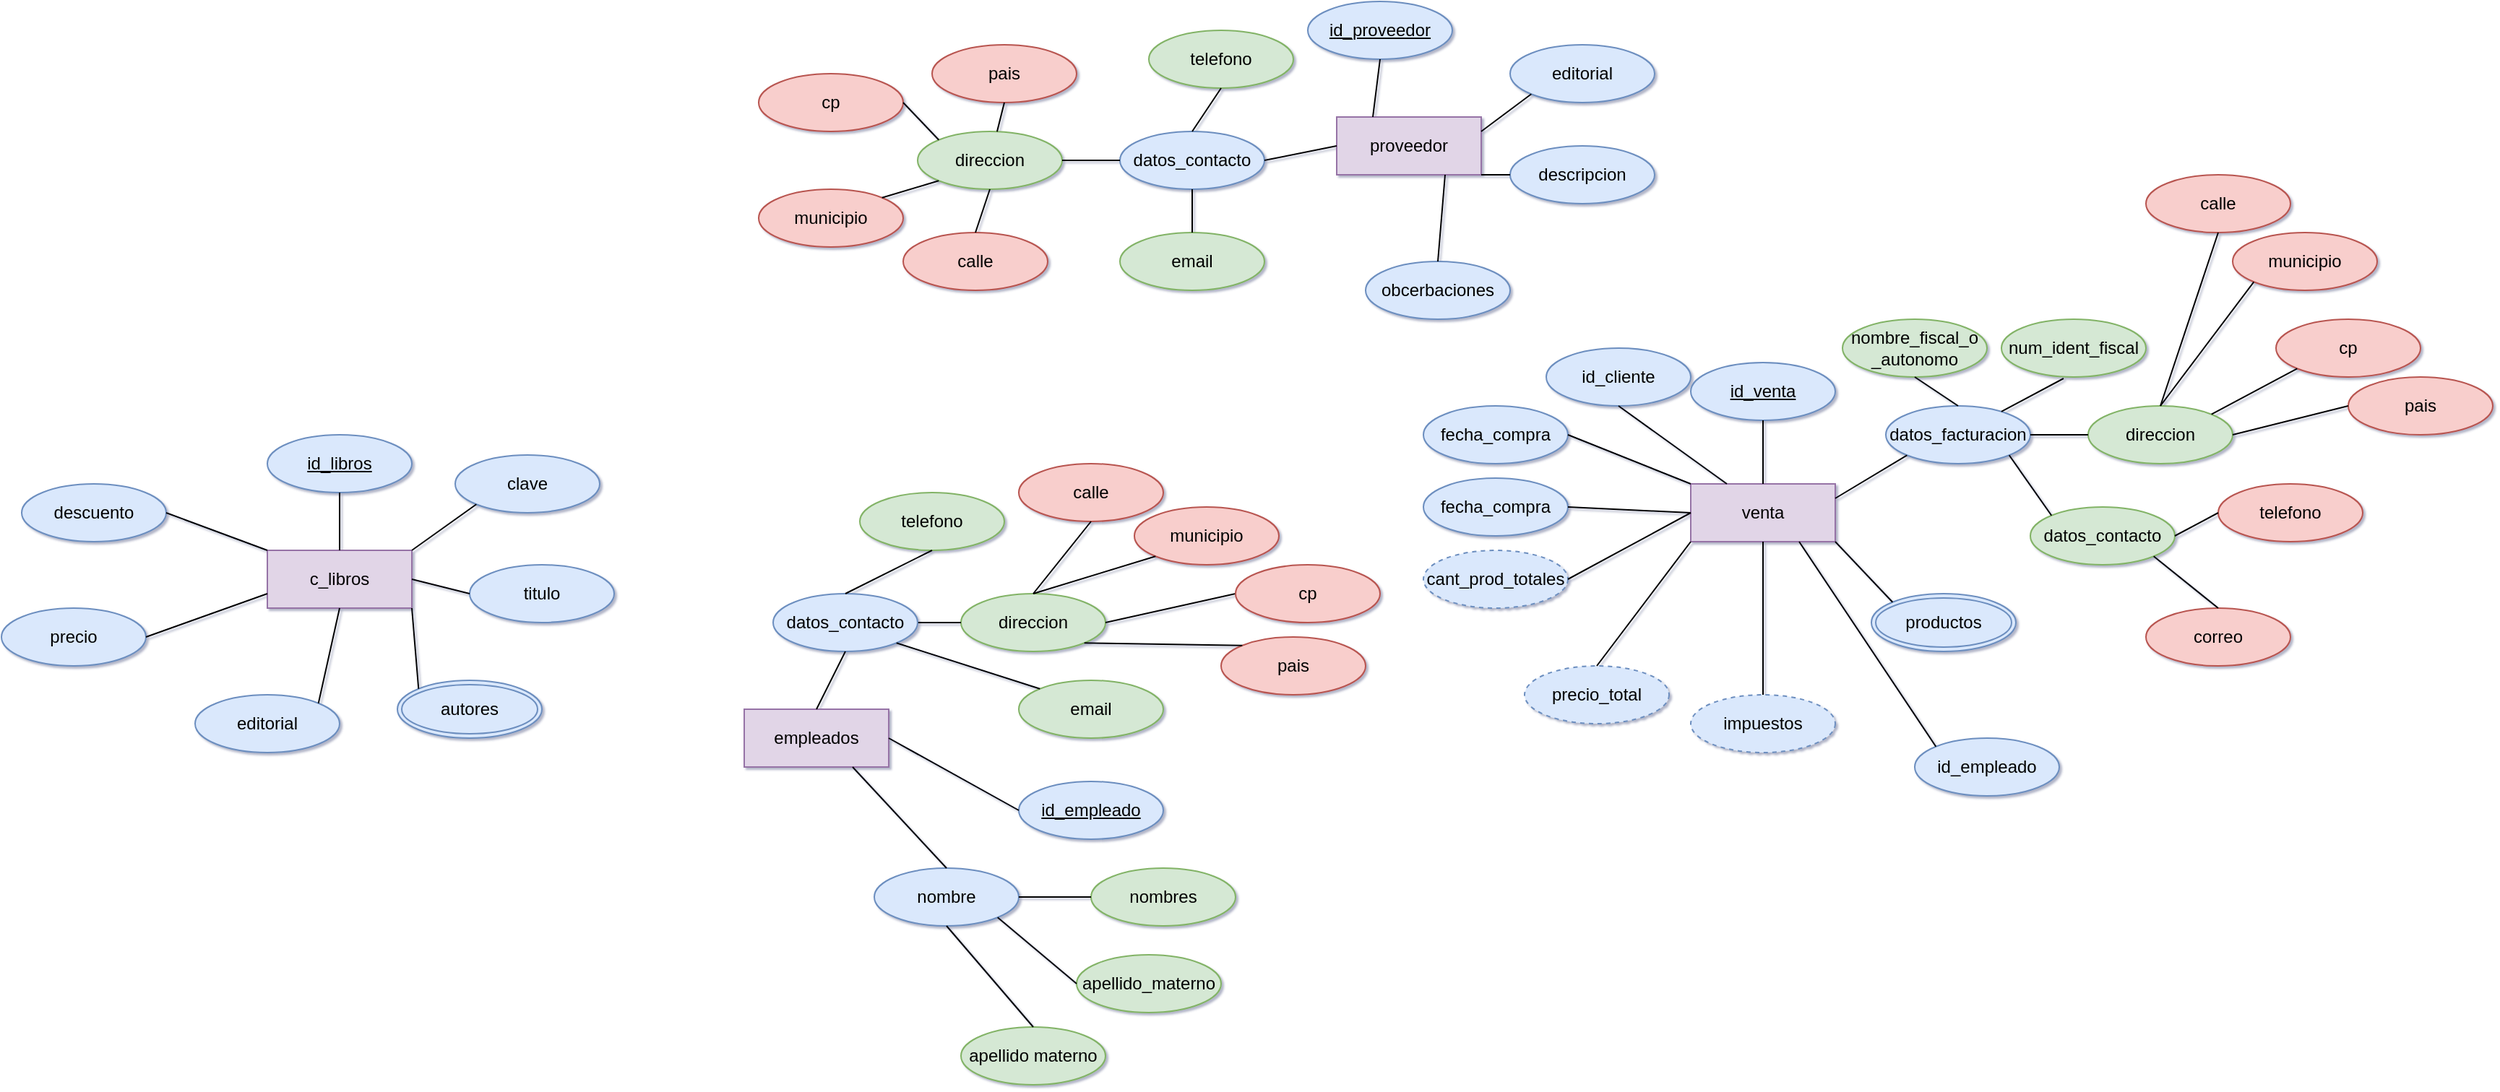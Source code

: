 <mxfile version="13.0.3" type="device"><diagram id="kTfk0wZ79kY5h69twrYB" name="Página-1"><mxGraphModel dx="2183" dy="587" grid="1" gridSize="10" guides="1" tooltips="1" connect="1" arrows="1" fold="1" page="1" pageScale="1" pageWidth="1169" pageHeight="827" math="0" shadow="1"><root><mxCell id="0"/><mxCell id="1" parent="0"/><mxCell id="ivG2yLTMZ2k9q04BgL54-7" value="venta" style="whiteSpace=wrap;html=1;align=center;fillColor=#e1d5e7;strokeColor=#9673a6;" vertex="1" parent="1"><mxGeometry x="535" y="394" width="100" height="40" as="geometry"/></mxCell><mxCell id="ivG2yLTMZ2k9q04BgL54-8" value="id_venta" style="ellipse;whiteSpace=wrap;html=1;align=center;fontStyle=4;fillColor=#dae8fc;strokeColor=#6c8ebf;" vertex="1" parent="1"><mxGeometry x="535" y="310" width="100" height="40" as="geometry"/></mxCell><mxCell id="ivG2yLTMZ2k9q04BgL54-9" value="" style="endArrow=none;html=1;rounded=0;exitX=0.5;exitY=0;exitDx=0;exitDy=0;entryX=0.5;entryY=1;entryDx=0;entryDy=0;" edge="1" parent="1" source="ivG2yLTMZ2k9q04BgL54-7" target="ivG2yLTMZ2k9q04BgL54-8"><mxGeometry relative="1" as="geometry"><mxPoint x="540" y="450" as="sourcePoint"/><mxPoint x="700" y="450" as="targetPoint"/></mxGeometry></mxCell><mxCell id="ivG2yLTMZ2k9q04BgL54-10" value="datos_facturacion" style="ellipse;whiteSpace=wrap;html=1;align=center;fillColor=#dae8fc;strokeColor=#6c8ebf;" vertex="1" parent="1"><mxGeometry x="670" y="340" width="100" height="40" as="geometry"/></mxCell><mxCell id="ivG2yLTMZ2k9q04BgL54-11" value="" style="endArrow=none;html=1;rounded=0;exitX=1;exitY=0.25;exitDx=0;exitDy=0;entryX=0;entryY=1;entryDx=0;entryDy=0;" edge="1" parent="1" source="ivG2yLTMZ2k9q04BgL54-7" target="ivG2yLTMZ2k9q04BgL54-10"><mxGeometry relative="1" as="geometry"><mxPoint x="670" y="436" as="sourcePoint"/><mxPoint x="670" y="392" as="targetPoint"/></mxGeometry></mxCell><mxCell id="ivG2yLTMZ2k9q04BgL54-12" value="nombre_fiscal_o _autonomo" style="ellipse;whiteSpace=wrap;html=1;align=center;fillColor=#d5e8d4;strokeColor=#82b366;" vertex="1" parent="1"><mxGeometry x="640" y="280" width="100" height="40" as="geometry"/></mxCell><mxCell id="ivG2yLTMZ2k9q04BgL54-13" value="" style="endArrow=none;html=1;rounded=0;exitX=0.5;exitY=0;exitDx=0;exitDy=0;entryX=0.5;entryY=1;entryDx=0;entryDy=0;" edge="1" parent="1" source="ivG2yLTMZ2k9q04BgL54-10" target="ivG2yLTMZ2k9q04BgL54-12"><mxGeometry relative="1" as="geometry"><mxPoint x="850" y="310" as="sourcePoint"/><mxPoint x="1010" y="310" as="targetPoint"/></mxGeometry></mxCell><mxCell id="ivG2yLTMZ2k9q04BgL54-14" value="num_ident_fiscal" style="ellipse;whiteSpace=wrap;html=1;align=center;fillColor=#d5e8d4;strokeColor=#82b366;" vertex="1" parent="1"><mxGeometry x="750" y="280" width="100" height="40" as="geometry"/></mxCell><mxCell id="ivG2yLTMZ2k9q04BgL54-15" value="" style="endArrow=none;html=1;rounded=0;entryX=0.43;entryY=1.025;entryDx=0;entryDy=0;entryPerimeter=0;" edge="1" parent="1" source="ivG2yLTMZ2k9q04BgL54-10" target="ivG2yLTMZ2k9q04BgL54-14"><mxGeometry relative="1" as="geometry"><mxPoint x="730" y="420" as="sourcePoint"/><mxPoint x="890" y="420" as="targetPoint"/></mxGeometry></mxCell><mxCell id="ivG2yLTMZ2k9q04BgL54-16" value="direccion" style="ellipse;whiteSpace=wrap;html=1;align=center;fillColor=#d5e8d4;strokeColor=#82b366;" vertex="1" parent="1"><mxGeometry x="810" y="340" width="100" height="40" as="geometry"/></mxCell><mxCell id="ivG2yLTMZ2k9q04BgL54-17" value="" style="endArrow=none;html=1;rounded=0;exitX=1;exitY=0.5;exitDx=0;exitDy=0;entryX=0;entryY=0.5;entryDx=0;entryDy=0;" edge="1" parent="1" source="ivG2yLTMZ2k9q04BgL54-10" target="ivG2yLTMZ2k9q04BgL54-16"><mxGeometry relative="1" as="geometry"><mxPoint x="610" y="430" as="sourcePoint"/><mxPoint x="770" y="430" as="targetPoint"/></mxGeometry></mxCell><mxCell id="ivG2yLTMZ2k9q04BgL54-18" value="cp" style="ellipse;whiteSpace=wrap;html=1;align=center;fillColor=#f8cecc;strokeColor=#b85450;" vertex="1" parent="1"><mxGeometry x="940" y="280" width="100" height="40" as="geometry"/></mxCell><mxCell id="ivG2yLTMZ2k9q04BgL54-19" value="telefono" style="ellipse;whiteSpace=wrap;html=1;align=center;fillColor=#f8cecc;strokeColor=#b85450;" vertex="1" parent="1"><mxGeometry x="900" y="394" width="100" height="40" as="geometry"/></mxCell><mxCell id="ivG2yLTMZ2k9q04BgL54-20" value="correo" style="ellipse;whiteSpace=wrap;html=1;align=center;fillColor=#f8cecc;strokeColor=#b85450;" vertex="1" parent="1"><mxGeometry x="850" y="480" width="100" height="40" as="geometry"/></mxCell><mxCell id="ivG2yLTMZ2k9q04BgL54-22" value="datos_contacto" style="ellipse;whiteSpace=wrap;html=1;align=center;fillColor=#d5e8d4;strokeColor=#82b366;" vertex="1" parent="1"><mxGeometry x="770" y="410" width="100" height="40" as="geometry"/></mxCell><mxCell id="ivG2yLTMZ2k9q04BgL54-23" value="" style="endArrow=none;html=1;rounded=0;exitX=1;exitY=1;exitDx=0;exitDy=0;entryX=0;entryY=0;entryDx=0;entryDy=0;" edge="1" parent="1" source="ivG2yLTMZ2k9q04BgL54-10" target="ivG2yLTMZ2k9q04BgL54-22"><mxGeometry relative="1" as="geometry"><mxPoint x="810" y="440" as="sourcePoint"/><mxPoint x="970" y="440" as="targetPoint"/></mxGeometry></mxCell><mxCell id="ivG2yLTMZ2k9q04BgL54-24" value="" style="endArrow=none;html=1;rounded=0;exitX=1;exitY=0.5;exitDx=0;exitDy=0;entryX=0;entryY=0.5;entryDx=0;entryDy=0;" edge="1" parent="1" source="ivG2yLTMZ2k9q04BgL54-22" target="ivG2yLTMZ2k9q04BgL54-19"><mxGeometry relative="1" as="geometry"><mxPoint x="810" y="440" as="sourcePoint"/><mxPoint x="970" y="440" as="targetPoint"/></mxGeometry></mxCell><mxCell id="ivG2yLTMZ2k9q04BgL54-25" value="" style="endArrow=none;html=1;rounded=0;exitX=1;exitY=1;exitDx=0;exitDy=0;entryX=0.5;entryY=0;entryDx=0;entryDy=0;" edge="1" parent="1" source="ivG2yLTMZ2k9q04BgL54-22" target="ivG2yLTMZ2k9q04BgL54-20"><mxGeometry relative="1" as="geometry"><mxPoint x="810" y="440" as="sourcePoint"/><mxPoint x="970" y="440" as="targetPoint"/></mxGeometry></mxCell><mxCell id="ivG2yLTMZ2k9q04BgL54-26" value="municipio" style="ellipse;whiteSpace=wrap;html=1;align=center;fillColor=#f8cecc;strokeColor=#b85450;" vertex="1" parent="1"><mxGeometry x="910" y="220" width="100" height="40" as="geometry"/></mxCell><mxCell id="ivG2yLTMZ2k9q04BgL54-28" value="calle" style="ellipse;whiteSpace=wrap;html=1;align=center;fillColor=#f8cecc;strokeColor=#b85450;" vertex="1" parent="1"><mxGeometry x="850" y="180" width="100" height="40" as="geometry"/></mxCell><mxCell id="ivG2yLTMZ2k9q04BgL54-29" value="pais" style="ellipse;whiteSpace=wrap;html=1;align=center;fillColor=#f8cecc;strokeColor=#b85450;" vertex="1" parent="1"><mxGeometry x="990" y="320" width="100" height="40" as="geometry"/></mxCell><mxCell id="ivG2yLTMZ2k9q04BgL54-53" value="" style="endArrow=none;html=1;rounded=0;exitX=0.5;exitY=1;exitDx=0;exitDy=0;entryX=0.5;entryY=0;entryDx=0;entryDy=0;" edge="1" parent="1" source="ivG2yLTMZ2k9q04BgL54-28" target="ivG2yLTMZ2k9q04BgL54-16"><mxGeometry relative="1" as="geometry"><mxPoint x="740" y="330" as="sourcePoint"/><mxPoint x="900" y="330" as="targetPoint"/></mxGeometry></mxCell><mxCell id="ivG2yLTMZ2k9q04BgL54-54" value="" style="endArrow=none;html=1;rounded=0;exitX=0;exitY=1;exitDx=0;exitDy=0;entryX=0.5;entryY=0;entryDx=0;entryDy=0;" edge="1" parent="1" source="ivG2yLTMZ2k9q04BgL54-26" target="ivG2yLTMZ2k9q04BgL54-16"><mxGeometry relative="1" as="geometry"><mxPoint x="910" y="230" as="sourcePoint"/><mxPoint x="870" y="350" as="targetPoint"/></mxGeometry></mxCell><mxCell id="ivG2yLTMZ2k9q04BgL54-56" value="" style="endArrow=none;html=1;rounded=0;exitX=0;exitY=1;exitDx=0;exitDy=0;entryX=1;entryY=0;entryDx=0;entryDy=0;" edge="1" parent="1" source="ivG2yLTMZ2k9q04BgL54-18" target="ivG2yLTMZ2k9q04BgL54-16"><mxGeometry relative="1" as="geometry"><mxPoint x="934.645" y="264.142" as="sourcePoint"/><mxPoint x="870" y="350" as="targetPoint"/></mxGeometry></mxCell><mxCell id="ivG2yLTMZ2k9q04BgL54-57" value="" style="endArrow=none;html=1;rounded=0;exitX=0;exitY=0.5;exitDx=0;exitDy=0;entryX=1;entryY=0.5;entryDx=0;entryDy=0;" edge="1" parent="1" source="ivG2yLTMZ2k9q04BgL54-29" target="ivG2yLTMZ2k9q04BgL54-16"><mxGeometry relative="1" as="geometry"><mxPoint x="944.645" y="274.142" as="sourcePoint"/><mxPoint x="880" y="360" as="targetPoint"/></mxGeometry></mxCell><mxCell id="ivG2yLTMZ2k9q04BgL54-59" value="productos" style="ellipse;shape=doubleEllipse;margin=3;whiteSpace=wrap;html=1;align=center;fillColor=#dae8fc;strokeColor=#6c8ebf;" vertex="1" parent="1"><mxGeometry x="660" y="470" width="100" height="40" as="geometry"/></mxCell><mxCell id="ivG2yLTMZ2k9q04BgL54-60" value="" style="endArrow=none;html=1;rounded=0;exitX=1;exitY=1;exitDx=0;exitDy=0;entryX=0;entryY=0;entryDx=0;entryDy=0;" edge="1" parent="1" source="ivG2yLTMZ2k9q04BgL54-7" target="ivG2yLTMZ2k9q04BgL54-59"><mxGeometry relative="1" as="geometry"><mxPoint x="550" y="560" as="sourcePoint"/><mxPoint x="710" y="560" as="targetPoint"/></mxGeometry></mxCell><mxCell id="ivG2yLTMZ2k9q04BgL54-62" value="precio_total" style="ellipse;whiteSpace=wrap;html=1;align=center;dashed=1;fillColor=#dae8fc;strokeColor=#6c8ebf;" vertex="1" parent="1"><mxGeometry x="420" y="520" width="100" height="40" as="geometry"/></mxCell><mxCell id="ivG2yLTMZ2k9q04BgL54-64" value="" style="endArrow=none;html=1;rounded=0;entryX=0.5;entryY=0;entryDx=0;entryDy=0;exitX=0;exitY=1;exitDx=0;exitDy=0;" edge="1" parent="1" source="ivG2yLTMZ2k9q04BgL54-7" target="ivG2yLTMZ2k9q04BgL54-62"><mxGeometry relative="1" as="geometry"><mxPoint x="540" y="420" as="sourcePoint"/><mxPoint x="700" y="420" as="targetPoint"/></mxGeometry></mxCell><mxCell id="ivG2yLTMZ2k9q04BgL54-65" value="cant_prod_totales" style="ellipse;whiteSpace=wrap;html=1;align=center;dashed=1;fillColor=#dae8fc;strokeColor=#6c8ebf;" vertex="1" parent="1"><mxGeometry x="350" y="440" width="100" height="40" as="geometry"/></mxCell><mxCell id="ivG2yLTMZ2k9q04BgL54-66" value="" style="endArrow=none;html=1;rounded=0;exitX=0;exitY=0.5;exitDx=0;exitDy=0;entryX=1;entryY=0.5;entryDx=0;entryDy=0;" edge="1" parent="1" source="ivG2yLTMZ2k9q04BgL54-7" target="ivG2yLTMZ2k9q04BgL54-65"><mxGeometry relative="1" as="geometry"><mxPoint x="360" y="560" as="sourcePoint"/><mxPoint x="520" y="560" as="targetPoint"/></mxGeometry></mxCell><mxCell id="ivG2yLTMZ2k9q04BgL54-67" value="impuestos" style="ellipse;whiteSpace=wrap;html=1;align=center;dashed=1;fillColor=#dae8fc;strokeColor=#6c8ebf;" vertex="1" parent="1"><mxGeometry x="535" y="540" width="100" height="40" as="geometry"/></mxCell><mxCell id="ivG2yLTMZ2k9q04BgL54-69" value="" style="endArrow=none;html=1;rounded=0;exitX=0.5;exitY=1;exitDx=0;exitDy=0;entryX=0.5;entryY=0;entryDx=0;entryDy=0;" edge="1" parent="1" source="ivG2yLTMZ2k9q04BgL54-7" target="ivG2yLTMZ2k9q04BgL54-67"><mxGeometry relative="1" as="geometry"><mxPoint x="520" y="520" as="sourcePoint"/><mxPoint x="680" y="520" as="targetPoint"/></mxGeometry></mxCell><mxCell id="ivG2yLTMZ2k9q04BgL54-70" value="fecha_compra" style="ellipse;whiteSpace=wrap;html=1;align=center;fillColor=#dae8fc;strokeColor=#6c8ebf;" vertex="1" parent="1"><mxGeometry x="350" y="390" width="100" height="40" as="geometry"/></mxCell><mxCell id="ivG2yLTMZ2k9q04BgL54-71" value="" style="endArrow=none;html=1;rounded=0;exitX=1;exitY=0.5;exitDx=0;exitDy=0;entryX=0;entryY=0.5;entryDx=0;entryDy=0;" edge="1" parent="1" source="ivG2yLTMZ2k9q04BgL54-70" target="ivG2yLTMZ2k9q04BgL54-7"><mxGeometry relative="1" as="geometry"><mxPoint x="450" y="510" as="sourcePoint"/><mxPoint x="610" y="510" as="targetPoint"/></mxGeometry></mxCell><mxCell id="ivG2yLTMZ2k9q04BgL54-72" value="fecha_compra" style="ellipse;whiteSpace=wrap;html=1;align=center;fillColor=#dae8fc;strokeColor=#6c8ebf;" vertex="1" parent="1"><mxGeometry x="350" y="340" width="100" height="40" as="geometry"/></mxCell><mxCell id="ivG2yLTMZ2k9q04BgL54-73" value="" style="endArrow=none;html=1;rounded=0;entryX=0;entryY=0;entryDx=0;entryDy=0;" edge="1" parent="1" target="ivG2yLTMZ2k9q04BgL54-7"><mxGeometry relative="1" as="geometry"><mxPoint x="450" y="360" as="sourcePoint"/><mxPoint x="610" y="360" as="targetPoint"/></mxGeometry></mxCell><mxCell id="ivG2yLTMZ2k9q04BgL54-103" value="id_cliente" style="ellipse;whiteSpace=wrap;html=1;align=center;fillColor=#dae8fc;strokeColor=#6c8ebf;" vertex="1" parent="1"><mxGeometry x="435" y="300" width="100" height="40" as="geometry"/></mxCell><mxCell id="ivG2yLTMZ2k9q04BgL54-104" value="" style="endArrow=none;html=1;rounded=0;exitX=0.5;exitY=1;exitDx=0;exitDy=0;entryX=0.25;entryY=0;entryDx=0;entryDy=0;" edge="1" parent="1" source="ivG2yLTMZ2k9q04BgL54-103" target="ivG2yLTMZ2k9q04BgL54-7"><mxGeometry relative="1" as="geometry"><mxPoint x="650" y="490" as="sourcePoint"/><mxPoint x="810" y="490" as="targetPoint"/></mxGeometry></mxCell><mxCell id="ivG2yLTMZ2k9q04BgL54-105" value="id_empleado" style="ellipse;whiteSpace=wrap;html=1;align=center;fillColor=#dae8fc;strokeColor=#6c8ebf;" vertex="1" parent="1"><mxGeometry x="690" y="570" width="100" height="40" as="geometry"/></mxCell><mxCell id="ivG2yLTMZ2k9q04BgL54-107" value="" style="endArrow=none;html=1;rounded=0;exitX=0.75;exitY=1;exitDx=0;exitDy=0;entryX=0;entryY=0;entryDx=0;entryDy=0;" edge="1" parent="1" source="ivG2yLTMZ2k9q04BgL54-7" target="ivG2yLTMZ2k9q04BgL54-105"><mxGeometry relative="1" as="geometry"><mxPoint x="540" y="610" as="sourcePoint"/><mxPoint x="700" y="610" as="targetPoint"/></mxGeometry></mxCell><mxCell id="ivG2yLTMZ2k9q04BgL54-109" value="id_empleado" style="ellipse;whiteSpace=wrap;html=1;align=center;fontStyle=4;fillColor=#dae8fc;strokeColor=#6c8ebf;" vertex="1" parent="1"><mxGeometry x="70" y="600" width="100" height="40" as="geometry"/></mxCell><mxCell id="ivG2yLTMZ2k9q04BgL54-110" value="nombre" style="ellipse;whiteSpace=wrap;html=1;align=center;fillColor=#dae8fc;strokeColor=#6c8ebf;" vertex="1" parent="1"><mxGeometry x="-30" y="660" width="100" height="40" as="geometry"/></mxCell><mxCell id="ivG2yLTMZ2k9q04BgL54-111" value="nombres" style="ellipse;whiteSpace=wrap;html=1;align=center;fillColor=#d5e8d4;strokeColor=#82b366;" vertex="1" parent="1"><mxGeometry x="120" y="660" width="100" height="40" as="geometry"/></mxCell><mxCell id="ivG2yLTMZ2k9q04BgL54-112" value="apellido_materno" style="ellipse;whiteSpace=wrap;html=1;align=center;fillColor=#d5e8d4;strokeColor=#82b366;" vertex="1" parent="1"><mxGeometry x="110" y="720" width="100" height="40" as="geometry"/></mxCell><mxCell id="ivG2yLTMZ2k9q04BgL54-113" value="apellido materno" style="ellipse;whiteSpace=wrap;html=1;align=center;fillColor=#d5e8d4;strokeColor=#82b366;" vertex="1" parent="1"><mxGeometry x="30" y="770" width="100" height="40" as="geometry"/></mxCell><mxCell id="ivG2yLTMZ2k9q04BgL54-114" value="" style="endArrow=none;html=1;rounded=0;entryX=0;entryY=0.5;entryDx=0;entryDy=0;exitX=1;exitY=0.5;exitDx=0;exitDy=0;" edge="1" parent="1" source="ivG2yLTMZ2k9q04BgL54-110" target="ivG2yLTMZ2k9q04BgL54-111"><mxGeometry relative="1" as="geometry"><mxPoint x="-100" y="670" as="sourcePoint"/><mxPoint x="60" y="670" as="targetPoint"/></mxGeometry></mxCell><mxCell id="ivG2yLTMZ2k9q04BgL54-115" value="" style="endArrow=none;html=1;rounded=0;entryX=0;entryY=0.5;entryDx=0;entryDy=0;exitX=1;exitY=1;exitDx=0;exitDy=0;" edge="1" parent="1" source="ivG2yLTMZ2k9q04BgL54-110" target="ivG2yLTMZ2k9q04BgL54-112"><mxGeometry relative="1" as="geometry"><mxPoint x="-340" y="700" as="sourcePoint"/><mxPoint x="-180" y="700" as="targetPoint"/></mxGeometry></mxCell><mxCell id="ivG2yLTMZ2k9q04BgL54-116" value="" style="endArrow=none;html=1;rounded=0;entryX=0.5;entryY=0;entryDx=0;entryDy=0;exitX=0.5;exitY=1;exitDx=0;exitDy=0;" edge="1" parent="1" source="ivG2yLTMZ2k9q04BgL54-110" target="ivG2yLTMZ2k9q04BgL54-113"><mxGeometry relative="1" as="geometry"><mxPoint x="-350" y="700" as="sourcePoint"/><mxPoint x="-190" y="700" as="targetPoint"/></mxGeometry></mxCell><mxCell id="ivG2yLTMZ2k9q04BgL54-119" value="pais" style="ellipse;whiteSpace=wrap;html=1;align=center;fillColor=#f8cecc;strokeColor=#b85450;" vertex="1" parent="1"><mxGeometry x="210" y="500" width="100" height="40" as="geometry"/></mxCell><mxCell id="ivG2yLTMZ2k9q04BgL54-120" value="municipio" style="ellipse;whiteSpace=wrap;html=1;align=center;fillColor=#f8cecc;strokeColor=#b85450;" vertex="1" parent="1"><mxGeometry x="150" y="410" width="100" height="40" as="geometry"/></mxCell><mxCell id="ivG2yLTMZ2k9q04BgL54-121" value="calle" style="ellipse;whiteSpace=wrap;html=1;align=center;fillColor=#f8cecc;strokeColor=#b85450;" vertex="1" parent="1"><mxGeometry x="70" y="380" width="100" height="40" as="geometry"/></mxCell><mxCell id="ivG2yLTMZ2k9q04BgL54-122" value="direccion" style="ellipse;whiteSpace=wrap;html=1;align=center;fillColor=#d5e8d4;strokeColor=#82b366;" vertex="1" parent="1"><mxGeometry x="30" y="470" width="100" height="40" as="geometry"/></mxCell><mxCell id="ivG2yLTMZ2k9q04BgL54-123" value="" style="endArrow=none;html=1;rounded=0;exitX=0.5;exitY=1;exitDx=0;exitDy=0;entryX=0.5;entryY=0;entryDx=0;entryDy=0;" edge="1" parent="1" source="ivG2yLTMZ2k9q04BgL54-121" target="ivG2yLTMZ2k9q04BgL54-122"><mxGeometry relative="1" as="geometry"><mxPoint x="110" y="564" as="sourcePoint"/><mxPoint x="270" y="564" as="targetPoint"/></mxGeometry></mxCell><mxCell id="ivG2yLTMZ2k9q04BgL54-124" value="" style="endArrow=none;html=1;rounded=0;exitX=0;exitY=1;exitDx=0;exitDy=0;entryX=0.5;entryY=0;entryDx=0;entryDy=0;" edge="1" parent="1" source="ivG2yLTMZ2k9q04BgL54-120" target="ivG2yLTMZ2k9q04BgL54-122"><mxGeometry relative="1" as="geometry"><mxPoint x="280" y="464" as="sourcePoint"/><mxPoint x="240" y="584" as="targetPoint"/></mxGeometry></mxCell><mxCell id="ivG2yLTMZ2k9q04BgL54-125" value="" style="endArrow=none;html=1;rounded=0;exitX=0;exitY=0.5;exitDx=0;exitDy=0;entryX=1;entryY=0.5;entryDx=0;entryDy=0;" edge="1" parent="1" source="ivG2yLTMZ2k9q04BgL54-127" target="ivG2yLTMZ2k9q04BgL54-122"><mxGeometry relative="1" as="geometry"><mxPoint x="314.645" y="508.142" as="sourcePoint"/><mxPoint x="250" y="594" as="targetPoint"/></mxGeometry></mxCell><mxCell id="ivG2yLTMZ2k9q04BgL54-127" value="cp" style="ellipse;whiteSpace=wrap;html=1;align=center;fillColor=#f8cecc;strokeColor=#b85450;" vertex="1" parent="1"><mxGeometry x="220" y="450" width="100" height="40" as="geometry"/></mxCell><mxCell id="ivG2yLTMZ2k9q04BgL54-128" value="" style="endArrow=none;html=1;rounded=0;entryX=0;entryY=0;entryDx=0;entryDy=0;exitX=1;exitY=1;exitDx=0;exitDy=0;" edge="1" parent="1" source="ivG2yLTMZ2k9q04BgL54-122" target="ivG2yLTMZ2k9q04BgL54-119"><mxGeometry relative="1" as="geometry"><mxPoint x="40" y="560" as="sourcePoint"/><mxPoint x="200" y="560" as="targetPoint"/></mxGeometry></mxCell><mxCell id="ivG2yLTMZ2k9q04BgL54-129" value="empleados" style="whiteSpace=wrap;html=1;align=center;fillColor=#e1d5e7;strokeColor=#9673a6;" vertex="1" parent="1"><mxGeometry x="-120" y="550" width="100" height="40" as="geometry"/></mxCell><mxCell id="ivG2yLTMZ2k9q04BgL54-131" value="" style="endArrow=none;html=1;rounded=0;exitX=1;exitY=0.5;exitDx=0;exitDy=0;entryX=0;entryY=0.5;entryDx=0;entryDy=0;" edge="1" parent="1" source="ivG2yLTMZ2k9q04BgL54-151" target="ivG2yLTMZ2k9q04BgL54-122"><mxGeometry relative="1" as="geometry"><mxPoint x="170" y="650" as="sourcePoint"/><mxPoint x="330" y="650" as="targetPoint"/></mxGeometry></mxCell><mxCell id="ivG2yLTMZ2k9q04BgL54-132" value="" style="endArrow=none;html=1;rounded=0;exitX=1;exitY=0.5;exitDx=0;exitDy=0;entryX=0;entryY=0.5;entryDx=0;entryDy=0;" edge="1" parent="1" source="ivG2yLTMZ2k9q04BgL54-129" target="ivG2yLTMZ2k9q04BgL54-109"><mxGeometry relative="1" as="geometry"><mxPoint x="-140" y="620" as="sourcePoint"/><mxPoint x="20" y="620" as="targetPoint"/></mxGeometry></mxCell><mxCell id="ivG2yLTMZ2k9q04BgL54-133" value="" style="endArrow=none;html=1;rounded=0;exitX=0.75;exitY=1;exitDx=0;exitDy=0;entryX=0.5;entryY=0;entryDx=0;entryDy=0;" edge="1" parent="1" source="ivG2yLTMZ2k9q04BgL54-129" target="ivG2yLTMZ2k9q04BgL54-110"><mxGeometry relative="1" as="geometry"><mxPoint x="170" y="650" as="sourcePoint"/><mxPoint x="330" y="650" as="targetPoint"/></mxGeometry></mxCell><mxCell id="ivG2yLTMZ2k9q04BgL54-135" value="proveedor" style="whiteSpace=wrap;html=1;align=center;fillColor=#e1d5e7;strokeColor=#9673a6;" vertex="1" parent="1"><mxGeometry x="290" y="140" width="100" height="40" as="geometry"/></mxCell><mxCell id="ivG2yLTMZ2k9q04BgL54-137" value="id_proveedor" style="ellipse;whiteSpace=wrap;html=1;align=center;fontStyle=4;fillColor=#dae8fc;strokeColor=#6c8ebf;" vertex="1" parent="1"><mxGeometry x="270" y="60" width="100" height="40" as="geometry"/></mxCell><mxCell id="ivG2yLTMZ2k9q04BgL54-138" value="editorial" style="ellipse;whiteSpace=wrap;html=1;align=center;fillColor=#dae8fc;strokeColor=#6c8ebf;" vertex="1" parent="1"><mxGeometry x="410" y="90" width="100" height="40" as="geometry"/></mxCell><mxCell id="ivG2yLTMZ2k9q04BgL54-139" value="descripcion" style="ellipse;whiteSpace=wrap;html=1;align=center;fillColor=#dae8fc;strokeColor=#6c8ebf;" vertex="1" parent="1"><mxGeometry x="410" y="160" width="100" height="40" as="geometry"/></mxCell><mxCell id="ivG2yLTMZ2k9q04BgL54-140" value="obcerbaciones" style="ellipse;whiteSpace=wrap;html=1;align=center;fillColor=#dae8fc;strokeColor=#6c8ebf;" vertex="1" parent="1"><mxGeometry x="310" y="240" width="100" height="40" as="geometry"/></mxCell><mxCell id="ivG2yLTMZ2k9q04BgL54-142" value="" style="endArrow=none;html=1;rounded=0;entryX=0.5;entryY=1;entryDx=0;entryDy=0;exitX=0.25;exitY=0;exitDx=0;exitDy=0;" edge="1" parent="1" source="ivG2yLTMZ2k9q04BgL54-135" target="ivG2yLTMZ2k9q04BgL54-137"><mxGeometry relative="1" as="geometry"><mxPoint x="100" y="140" as="sourcePoint"/><mxPoint x="260" y="140" as="targetPoint"/></mxGeometry></mxCell><mxCell id="ivG2yLTMZ2k9q04BgL54-145" value="" style="endArrow=none;html=1;rounded=0;entryX=0;entryY=1;entryDx=0;entryDy=0;exitX=1;exitY=0.25;exitDx=0;exitDy=0;" edge="1" parent="1" source="ivG2yLTMZ2k9q04BgL54-135" target="ivG2yLTMZ2k9q04BgL54-138"><mxGeometry relative="1" as="geometry"><mxPoint x="390" y="140" as="sourcePoint"/><mxPoint x="550" y="140" as="targetPoint"/></mxGeometry></mxCell><mxCell id="ivG2yLTMZ2k9q04BgL54-146" value="" style="endArrow=none;html=1;rounded=0;entryX=0;entryY=0.5;entryDx=0;entryDy=0;exitX=1;exitY=1;exitDx=0;exitDy=0;" edge="1" parent="1" source="ivG2yLTMZ2k9q04BgL54-135" target="ivG2yLTMZ2k9q04BgL54-139"><mxGeometry relative="1" as="geometry"><mxPoint x="390" y="170" as="sourcePoint"/><mxPoint x="550" y="170" as="targetPoint"/></mxGeometry></mxCell><mxCell id="ivG2yLTMZ2k9q04BgL54-147" value="" style="endArrow=none;html=1;rounded=0;exitX=0.75;exitY=1;exitDx=0;exitDy=0;entryX=0.5;entryY=0;entryDx=0;entryDy=0;" edge="1" parent="1" source="ivG2yLTMZ2k9q04BgL54-135" target="ivG2yLTMZ2k9q04BgL54-140"><mxGeometry relative="1" as="geometry"><mxPoint x="410" y="200" as="sourcePoint"/><mxPoint x="570" y="200" as="targetPoint"/></mxGeometry></mxCell><mxCell id="ivG2yLTMZ2k9q04BgL54-148" value="datos_contacto" style="ellipse;whiteSpace=wrap;html=1;align=center;fillColor=#dae8fc;strokeColor=#6c8ebf;" vertex="1" parent="1"><mxGeometry x="140" y="150" width="100" height="40" as="geometry"/></mxCell><mxCell id="ivG2yLTMZ2k9q04BgL54-149" value="email" style="ellipse;whiteSpace=wrap;html=1;align=center;fillColor=#d5e8d4;strokeColor=#82b366;" vertex="1" parent="1"><mxGeometry x="140" y="220" width="100" height="40" as="geometry"/></mxCell><mxCell id="ivG2yLTMZ2k9q04BgL54-150" value="telefono" style="ellipse;whiteSpace=wrap;html=1;align=center;fillColor=#d5e8d4;strokeColor=#82b366;" vertex="1" parent="1"><mxGeometry x="160" y="80" width="100" height="40" as="geometry"/></mxCell><mxCell id="ivG2yLTMZ2k9q04BgL54-151" value="datos_contacto" style="ellipse;whiteSpace=wrap;html=1;align=center;fillColor=#dae8fc;strokeColor=#6c8ebf;" vertex="1" parent="1"><mxGeometry x="-100" y="470" width="100" height="40" as="geometry"/></mxCell><mxCell id="ivG2yLTMZ2k9q04BgL54-152" value="" style="endArrow=none;html=1;rounded=0;exitX=0.5;exitY=0;exitDx=0;exitDy=0;entryX=0.5;entryY=1;entryDx=0;entryDy=0;" edge="1" parent="1" source="ivG2yLTMZ2k9q04BgL54-129" target="ivG2yLTMZ2k9q04BgL54-151"><mxGeometry relative="1" as="geometry"><mxPoint x="-50" y="460" as="sourcePoint"/><mxPoint x="110" y="460" as="targetPoint"/></mxGeometry></mxCell><mxCell id="ivG2yLTMZ2k9q04BgL54-157" value="telefono" style="ellipse;whiteSpace=wrap;html=1;align=center;fillColor=#d5e8d4;strokeColor=#82b366;" vertex="1" parent="1"><mxGeometry x="-40" y="400" width="100" height="40" as="geometry"/></mxCell><mxCell id="ivG2yLTMZ2k9q04BgL54-158" value="email" style="ellipse;whiteSpace=wrap;html=1;align=center;fillColor=#d5e8d4;strokeColor=#82b366;" vertex="1" parent="1"><mxGeometry x="70" y="530" width="100" height="40" as="geometry"/></mxCell><mxCell id="ivG2yLTMZ2k9q04BgL54-159" value="" style="endArrow=none;html=1;rounded=0;exitX=0.5;exitY=0;exitDx=0;exitDy=0;entryX=0.5;entryY=1;entryDx=0;entryDy=0;" edge="1" parent="1" source="ivG2yLTMZ2k9q04BgL54-151" target="ivG2yLTMZ2k9q04BgL54-157"><mxGeometry relative="1" as="geometry"><mxPoint x="-20" y="510" as="sourcePoint"/><mxPoint x="140" y="510" as="targetPoint"/></mxGeometry></mxCell><mxCell id="ivG2yLTMZ2k9q04BgL54-160" value="" style="endArrow=none;html=1;rounded=0;entryX=0;entryY=0;entryDx=0;entryDy=0;exitX=1;exitY=1;exitDx=0;exitDy=0;" edge="1" parent="1" source="ivG2yLTMZ2k9q04BgL54-151" target="ivG2yLTMZ2k9q04BgL54-158"><mxGeometry relative="1" as="geometry"><mxPoint x="-20" y="510" as="sourcePoint"/><mxPoint x="140" y="510" as="targetPoint"/></mxGeometry></mxCell><mxCell id="ivG2yLTMZ2k9q04BgL54-161" value="" style="endArrow=none;html=1;rounded=0;entryX=0.5;entryY=0;entryDx=0;entryDy=0;exitX=0.5;exitY=1;exitDx=0;exitDy=0;" edge="1" parent="1" source="ivG2yLTMZ2k9q04BgL54-150" target="ivG2yLTMZ2k9q04BgL54-148"><mxGeometry relative="1" as="geometry"><mxPoint x="160" y="270" as="sourcePoint"/><mxPoint x="320" y="270" as="targetPoint"/></mxGeometry></mxCell><mxCell id="ivG2yLTMZ2k9q04BgL54-162" value="" style="endArrow=none;html=1;rounded=0;entryX=0;entryY=0.5;entryDx=0;entryDy=0;exitX=1;exitY=0.5;exitDx=0;exitDy=0;" edge="1" parent="1" source="ivG2yLTMZ2k9q04BgL54-148" target="ivG2yLTMZ2k9q04BgL54-135"><mxGeometry relative="1" as="geometry"><mxPoint x="160" y="270" as="sourcePoint"/><mxPoint x="320" y="270" as="targetPoint"/></mxGeometry></mxCell><mxCell id="ivG2yLTMZ2k9q04BgL54-163" value="" style="endArrow=none;html=1;rounded=0;exitX=0.5;exitY=1;exitDx=0;exitDy=0;entryX=0.5;entryY=0;entryDx=0;entryDy=0;" edge="1" parent="1" source="ivG2yLTMZ2k9q04BgL54-148" target="ivG2yLTMZ2k9q04BgL54-149"><mxGeometry relative="1" as="geometry"><mxPoint x="160" y="270" as="sourcePoint"/><mxPoint x="320" y="270" as="targetPoint"/></mxGeometry></mxCell><mxCell id="ivG2yLTMZ2k9q04BgL54-164" value="direccion" style="ellipse;whiteSpace=wrap;html=1;align=center;fillColor=#d5e8d4;strokeColor=#82b366;" vertex="1" parent="1"><mxGeometry y="150" width="100" height="40" as="geometry"/></mxCell><mxCell id="ivG2yLTMZ2k9q04BgL54-165" value="calle" style="ellipse;whiteSpace=wrap;html=1;align=center;fillColor=#f8cecc;strokeColor=#b85450;" vertex="1" parent="1"><mxGeometry x="-10" y="220" width="100" height="40" as="geometry"/></mxCell><mxCell id="ivG2yLTMZ2k9q04BgL54-166" value="municipio" style="ellipse;whiteSpace=wrap;html=1;align=center;fillColor=#f8cecc;strokeColor=#b85450;" vertex="1" parent="1"><mxGeometry x="-110" y="190" width="100" height="40" as="geometry"/></mxCell><mxCell id="ivG2yLTMZ2k9q04BgL54-167" value="cp" style="ellipse;whiteSpace=wrap;html=1;align=center;fillColor=#f8cecc;strokeColor=#b85450;" vertex="1" parent="1"><mxGeometry x="-110" y="110" width="100" height="40" as="geometry"/></mxCell><mxCell id="ivG2yLTMZ2k9q04BgL54-168" value="pais" style="ellipse;whiteSpace=wrap;html=1;align=center;fillColor=#f8cecc;strokeColor=#b85450;" vertex="1" parent="1"><mxGeometry x="10" y="90" width="100" height="40" as="geometry"/></mxCell><mxCell id="ivG2yLTMZ2k9q04BgL54-169" value="" style="endArrow=none;html=1;rounded=0;entryX=0.5;entryY=1;entryDx=0;entryDy=0;exitX=0.5;exitY=0;exitDx=0;exitDy=0;" edge="1" parent="1" source="ivG2yLTMZ2k9q04BgL54-165" target="ivG2yLTMZ2k9q04BgL54-164"><mxGeometry relative="1" as="geometry"><mxPoint x="150" y="300" as="sourcePoint"/><mxPoint x="310" y="300" as="targetPoint"/></mxGeometry></mxCell><mxCell id="ivG2yLTMZ2k9q04BgL54-170" value="" style="endArrow=none;html=1;rounded=0;entryX=0;entryY=0.5;entryDx=0;entryDy=0;exitX=1;exitY=0.5;exitDx=0;exitDy=0;" edge="1" parent="1" source="ivG2yLTMZ2k9q04BgL54-164" target="ivG2yLTMZ2k9q04BgL54-148"><mxGeometry relative="1" as="geometry"><mxPoint x="-60" y="320" as="sourcePoint"/><mxPoint x="100" y="320" as="targetPoint"/></mxGeometry></mxCell><mxCell id="ivG2yLTMZ2k9q04BgL54-171" value="" style="endArrow=none;html=1;rounded=0;entryX=0;entryY=1;entryDx=0;entryDy=0;exitX=1;exitY=0;exitDx=0;exitDy=0;" edge="1" parent="1" source="ivG2yLTMZ2k9q04BgL54-166" target="ivG2yLTMZ2k9q04BgL54-164"><mxGeometry relative="1" as="geometry"><mxPoint x="-140" y="290" as="sourcePoint"/><mxPoint x="20" y="290" as="targetPoint"/></mxGeometry></mxCell><mxCell id="ivG2yLTMZ2k9q04BgL54-172" value="" style="endArrow=none;html=1;rounded=0;entryX=0;entryY=0;entryDx=0;entryDy=0;exitX=1;exitY=0.5;exitDx=0;exitDy=0;" edge="1" parent="1" source="ivG2yLTMZ2k9q04BgL54-167" target="ivG2yLTMZ2k9q04BgL54-164"><mxGeometry relative="1" as="geometry"><mxPoint x="-60" y="310" as="sourcePoint"/><mxPoint x="100" y="310" as="targetPoint"/></mxGeometry></mxCell><mxCell id="ivG2yLTMZ2k9q04BgL54-173" value="" style="endArrow=none;html=1;rounded=0;entryX=0.5;entryY=1;entryDx=0;entryDy=0;" edge="1" parent="1" source="ivG2yLTMZ2k9q04BgL54-164" target="ivG2yLTMZ2k9q04BgL54-168"><mxGeometry relative="1" as="geometry"><mxPoint x="-120" y="290" as="sourcePoint"/><mxPoint x="40" y="290" as="targetPoint"/></mxGeometry></mxCell><mxCell id="ivG2yLTMZ2k9q04BgL54-174" value="c_libros" style="whiteSpace=wrap;html=1;align=center;fillColor=#e1d5e7;strokeColor=#9673a6;" vertex="1" parent="1"><mxGeometry x="-450" y="440" width="100" height="40" as="geometry"/></mxCell><mxCell id="ivG2yLTMZ2k9q04BgL54-175" value="id_libros" style="ellipse;whiteSpace=wrap;html=1;align=center;fontStyle=4;fillColor=#dae8fc;strokeColor=#6c8ebf;" vertex="1" parent="1"><mxGeometry x="-450" y="360" width="100" height="40" as="geometry"/></mxCell><mxCell id="ivG2yLTMZ2k9q04BgL54-176" value="clave" style="ellipse;whiteSpace=wrap;html=1;align=center;fillColor=#dae8fc;strokeColor=#6c8ebf;" vertex="1" parent="1"><mxGeometry x="-320" y="374" width="100" height="40" as="geometry"/></mxCell><mxCell id="ivG2yLTMZ2k9q04BgL54-177" value="titulo" style="ellipse;whiteSpace=wrap;html=1;align=center;fillColor=#dae8fc;strokeColor=#6c8ebf;" vertex="1" parent="1"><mxGeometry x="-310" y="450" width="100" height="40" as="geometry"/></mxCell><mxCell id="ivG2yLTMZ2k9q04BgL54-178" value="autores" style="ellipse;shape=doubleEllipse;margin=3;whiteSpace=wrap;html=1;align=center;fillColor=#dae8fc;strokeColor=#6c8ebf;" vertex="1" parent="1"><mxGeometry x="-360" y="530" width="100" height="40" as="geometry"/></mxCell><mxCell id="ivG2yLTMZ2k9q04BgL54-179" value="editorial" style="ellipse;whiteSpace=wrap;html=1;align=center;fillColor=#dae8fc;strokeColor=#6c8ebf;" vertex="1" parent="1"><mxGeometry x="-500" y="540" width="100" height="40" as="geometry"/></mxCell><mxCell id="ivG2yLTMZ2k9q04BgL54-180" value="precio" style="ellipse;whiteSpace=wrap;html=1;align=center;fillColor=#dae8fc;strokeColor=#6c8ebf;" vertex="1" parent="1"><mxGeometry x="-634" y="480" width="100" height="40" as="geometry"/></mxCell><mxCell id="ivG2yLTMZ2k9q04BgL54-181" value="descuento" style="ellipse;whiteSpace=wrap;html=1;align=center;fillColor=#dae8fc;strokeColor=#6c8ebf;" vertex="1" parent="1"><mxGeometry x="-620" y="394" width="100" height="40" as="geometry"/></mxCell><mxCell id="ivG2yLTMZ2k9q04BgL54-183" value="" style="endArrow=none;html=1;rounded=0;exitX=0.5;exitY=1;exitDx=0;exitDy=0;entryX=0.5;entryY=0;entryDx=0;entryDy=0;" edge="1" parent="1" source="ivG2yLTMZ2k9q04BgL54-175" target="ivG2yLTMZ2k9q04BgL54-174"><mxGeometry relative="1" as="geometry"><mxPoint x="-610" y="650" as="sourcePoint"/><mxPoint x="-450" y="650" as="targetPoint"/></mxGeometry></mxCell><mxCell id="ivG2yLTMZ2k9q04BgL54-184" value="" style="endArrow=none;html=1;rounded=0;exitX=1;exitY=0;exitDx=0;exitDy=0;entryX=0;entryY=1;entryDx=0;entryDy=0;" edge="1" parent="1" source="ivG2yLTMZ2k9q04BgL54-174" target="ivG2yLTMZ2k9q04BgL54-176"><mxGeometry relative="1" as="geometry"><mxPoint x="-670" y="620" as="sourcePoint"/><mxPoint x="-510" y="620" as="targetPoint"/></mxGeometry></mxCell><mxCell id="ivG2yLTMZ2k9q04BgL54-185" value="" style="endArrow=none;html=1;rounded=0;entryX=0;entryY=0.5;entryDx=0;entryDy=0;exitX=1;exitY=0.5;exitDx=0;exitDy=0;" edge="1" parent="1" source="ivG2yLTMZ2k9q04BgL54-174" target="ivG2yLTMZ2k9q04BgL54-177"><mxGeometry relative="1" as="geometry"><mxPoint x="-740" y="560" as="sourcePoint"/><mxPoint x="-580" y="560" as="targetPoint"/></mxGeometry></mxCell><mxCell id="ivG2yLTMZ2k9q04BgL54-186" value="" style="endArrow=none;html=1;rounded=0;entryX=0;entryY=0;entryDx=0;entryDy=0;exitX=1;exitY=1;exitDx=0;exitDy=0;" edge="1" parent="1" source="ivG2yLTMZ2k9q04BgL54-174" target="ivG2yLTMZ2k9q04BgL54-178"><mxGeometry relative="1" as="geometry"><mxPoint x="-750" y="580" as="sourcePoint"/><mxPoint x="-590" y="580" as="targetPoint"/></mxGeometry></mxCell><mxCell id="ivG2yLTMZ2k9q04BgL54-187" value="" style="endArrow=none;html=1;rounded=0;exitX=0.5;exitY=1;exitDx=0;exitDy=0;entryX=1;entryY=0;entryDx=0;entryDy=0;" edge="1" parent="1" source="ivG2yLTMZ2k9q04BgL54-174" target="ivG2yLTMZ2k9q04BgL54-179"><mxGeometry relative="1" as="geometry"><mxPoint x="-720" y="620" as="sourcePoint"/><mxPoint x="-560" y="620" as="targetPoint"/></mxGeometry></mxCell><mxCell id="ivG2yLTMZ2k9q04BgL54-188" value="" style="endArrow=none;html=1;rounded=0;entryX=0;entryY=0.75;entryDx=0;entryDy=0;exitX=1;exitY=0.5;exitDx=0;exitDy=0;" edge="1" parent="1" source="ivG2yLTMZ2k9q04BgL54-180" target="ivG2yLTMZ2k9q04BgL54-174"><mxGeometry relative="1" as="geometry"><mxPoint x="-710" y="580" as="sourcePoint"/><mxPoint x="-550" y="580" as="targetPoint"/></mxGeometry></mxCell><mxCell id="ivG2yLTMZ2k9q04BgL54-189" value="" style="endArrow=none;html=1;rounded=0;entryX=0;entryY=0;entryDx=0;entryDy=0;exitX=1;exitY=0.5;exitDx=0;exitDy=0;" edge="1" parent="1" source="ivG2yLTMZ2k9q04BgL54-181" target="ivG2yLTMZ2k9q04BgL54-174"><mxGeometry relative="1" as="geometry"><mxPoint x="-740" y="550" as="sourcePoint"/><mxPoint x="-580" y="550" as="targetPoint"/></mxGeometry></mxCell></root></mxGraphModel></diagram></mxfile>